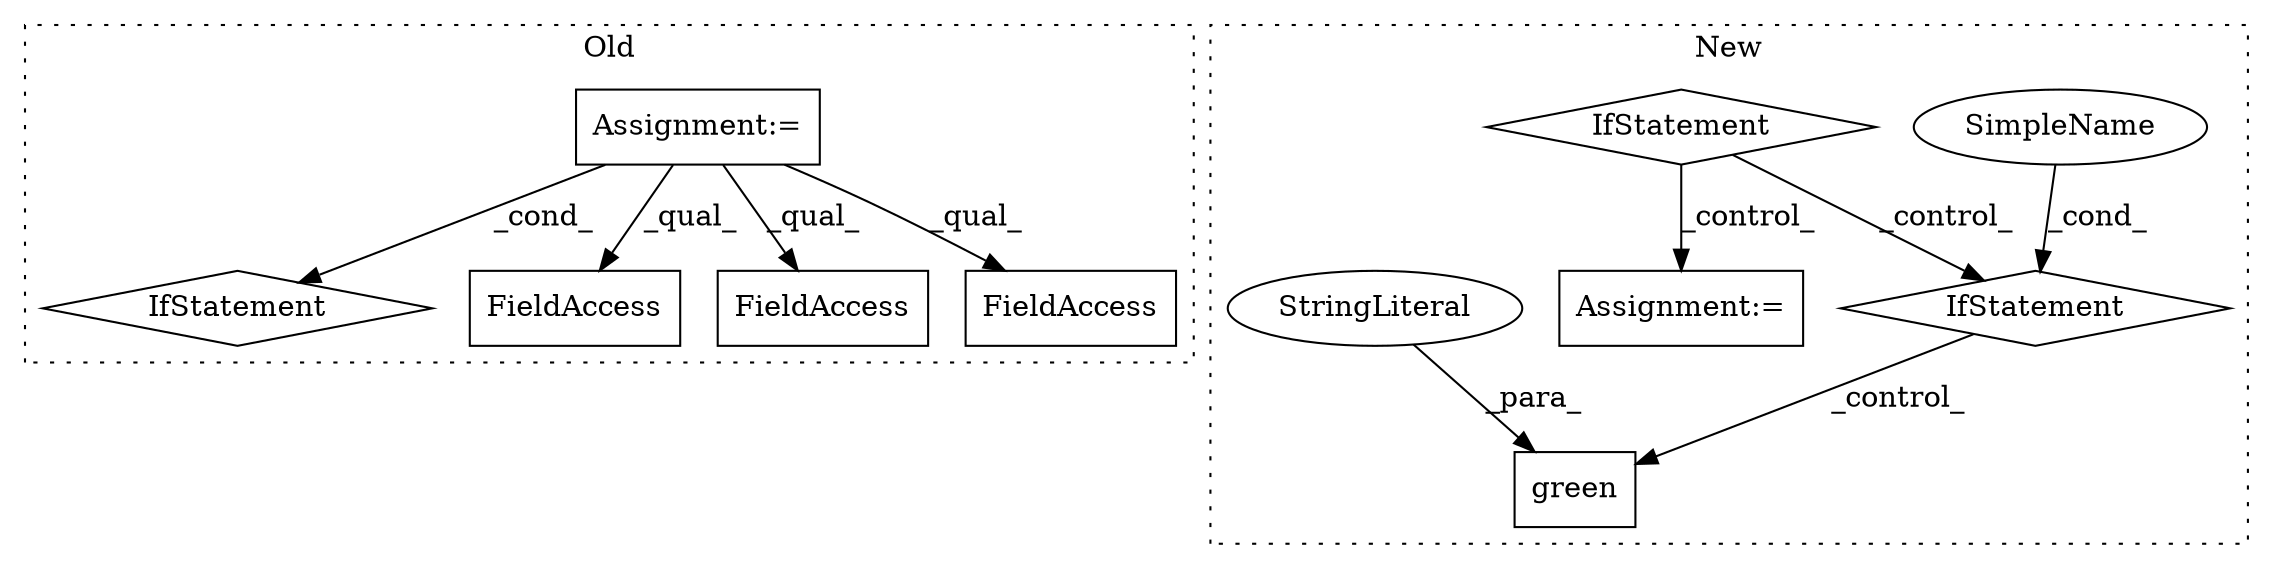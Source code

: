 digraph G {
subgraph cluster0 {
1 [label="IfStatement" a="25" s="3292,3311" l="4,2" shape="diamond"];
7 [label="Assignment:=" a="7" s="2078" l="9" shape="box"];
8 [label="FieldAccess" a="22" s="3573" l="13" shape="box"];
9 [label="FieldAccess" a="22" s="3217" l="15" shape="box"];
10 [label="FieldAccess" a="22" s="3539" l="13" shape="box"];
label = "Old";
style="dotted";
}
subgraph cluster1 {
2 [label="green" a="32" s="5084,5093" l="6,1" shape="box"];
3 [label="IfStatement" a="25" s="5032,5058" l="4,2" shape="diamond"];
4 [label="SimpleName" a="42" s="" l="" shape="ellipse"];
5 [label="IfStatement" a="25" s="4928,4947" l="4,2" shape="diamond"];
6 [label="StringLiteral" a="45" s="5090" l="3" shape="ellipse"];
11 [label="Assignment:=" a="7" s="4964" l="1" shape="box"];
label = "New";
style="dotted";
}
3 -> 2 [label="_control_"];
4 -> 3 [label="_cond_"];
5 -> 3 [label="_control_"];
5 -> 11 [label="_control_"];
6 -> 2 [label="_para_"];
7 -> 8 [label="_qual_"];
7 -> 9 [label="_qual_"];
7 -> 10 [label="_qual_"];
7 -> 1 [label="_cond_"];
}